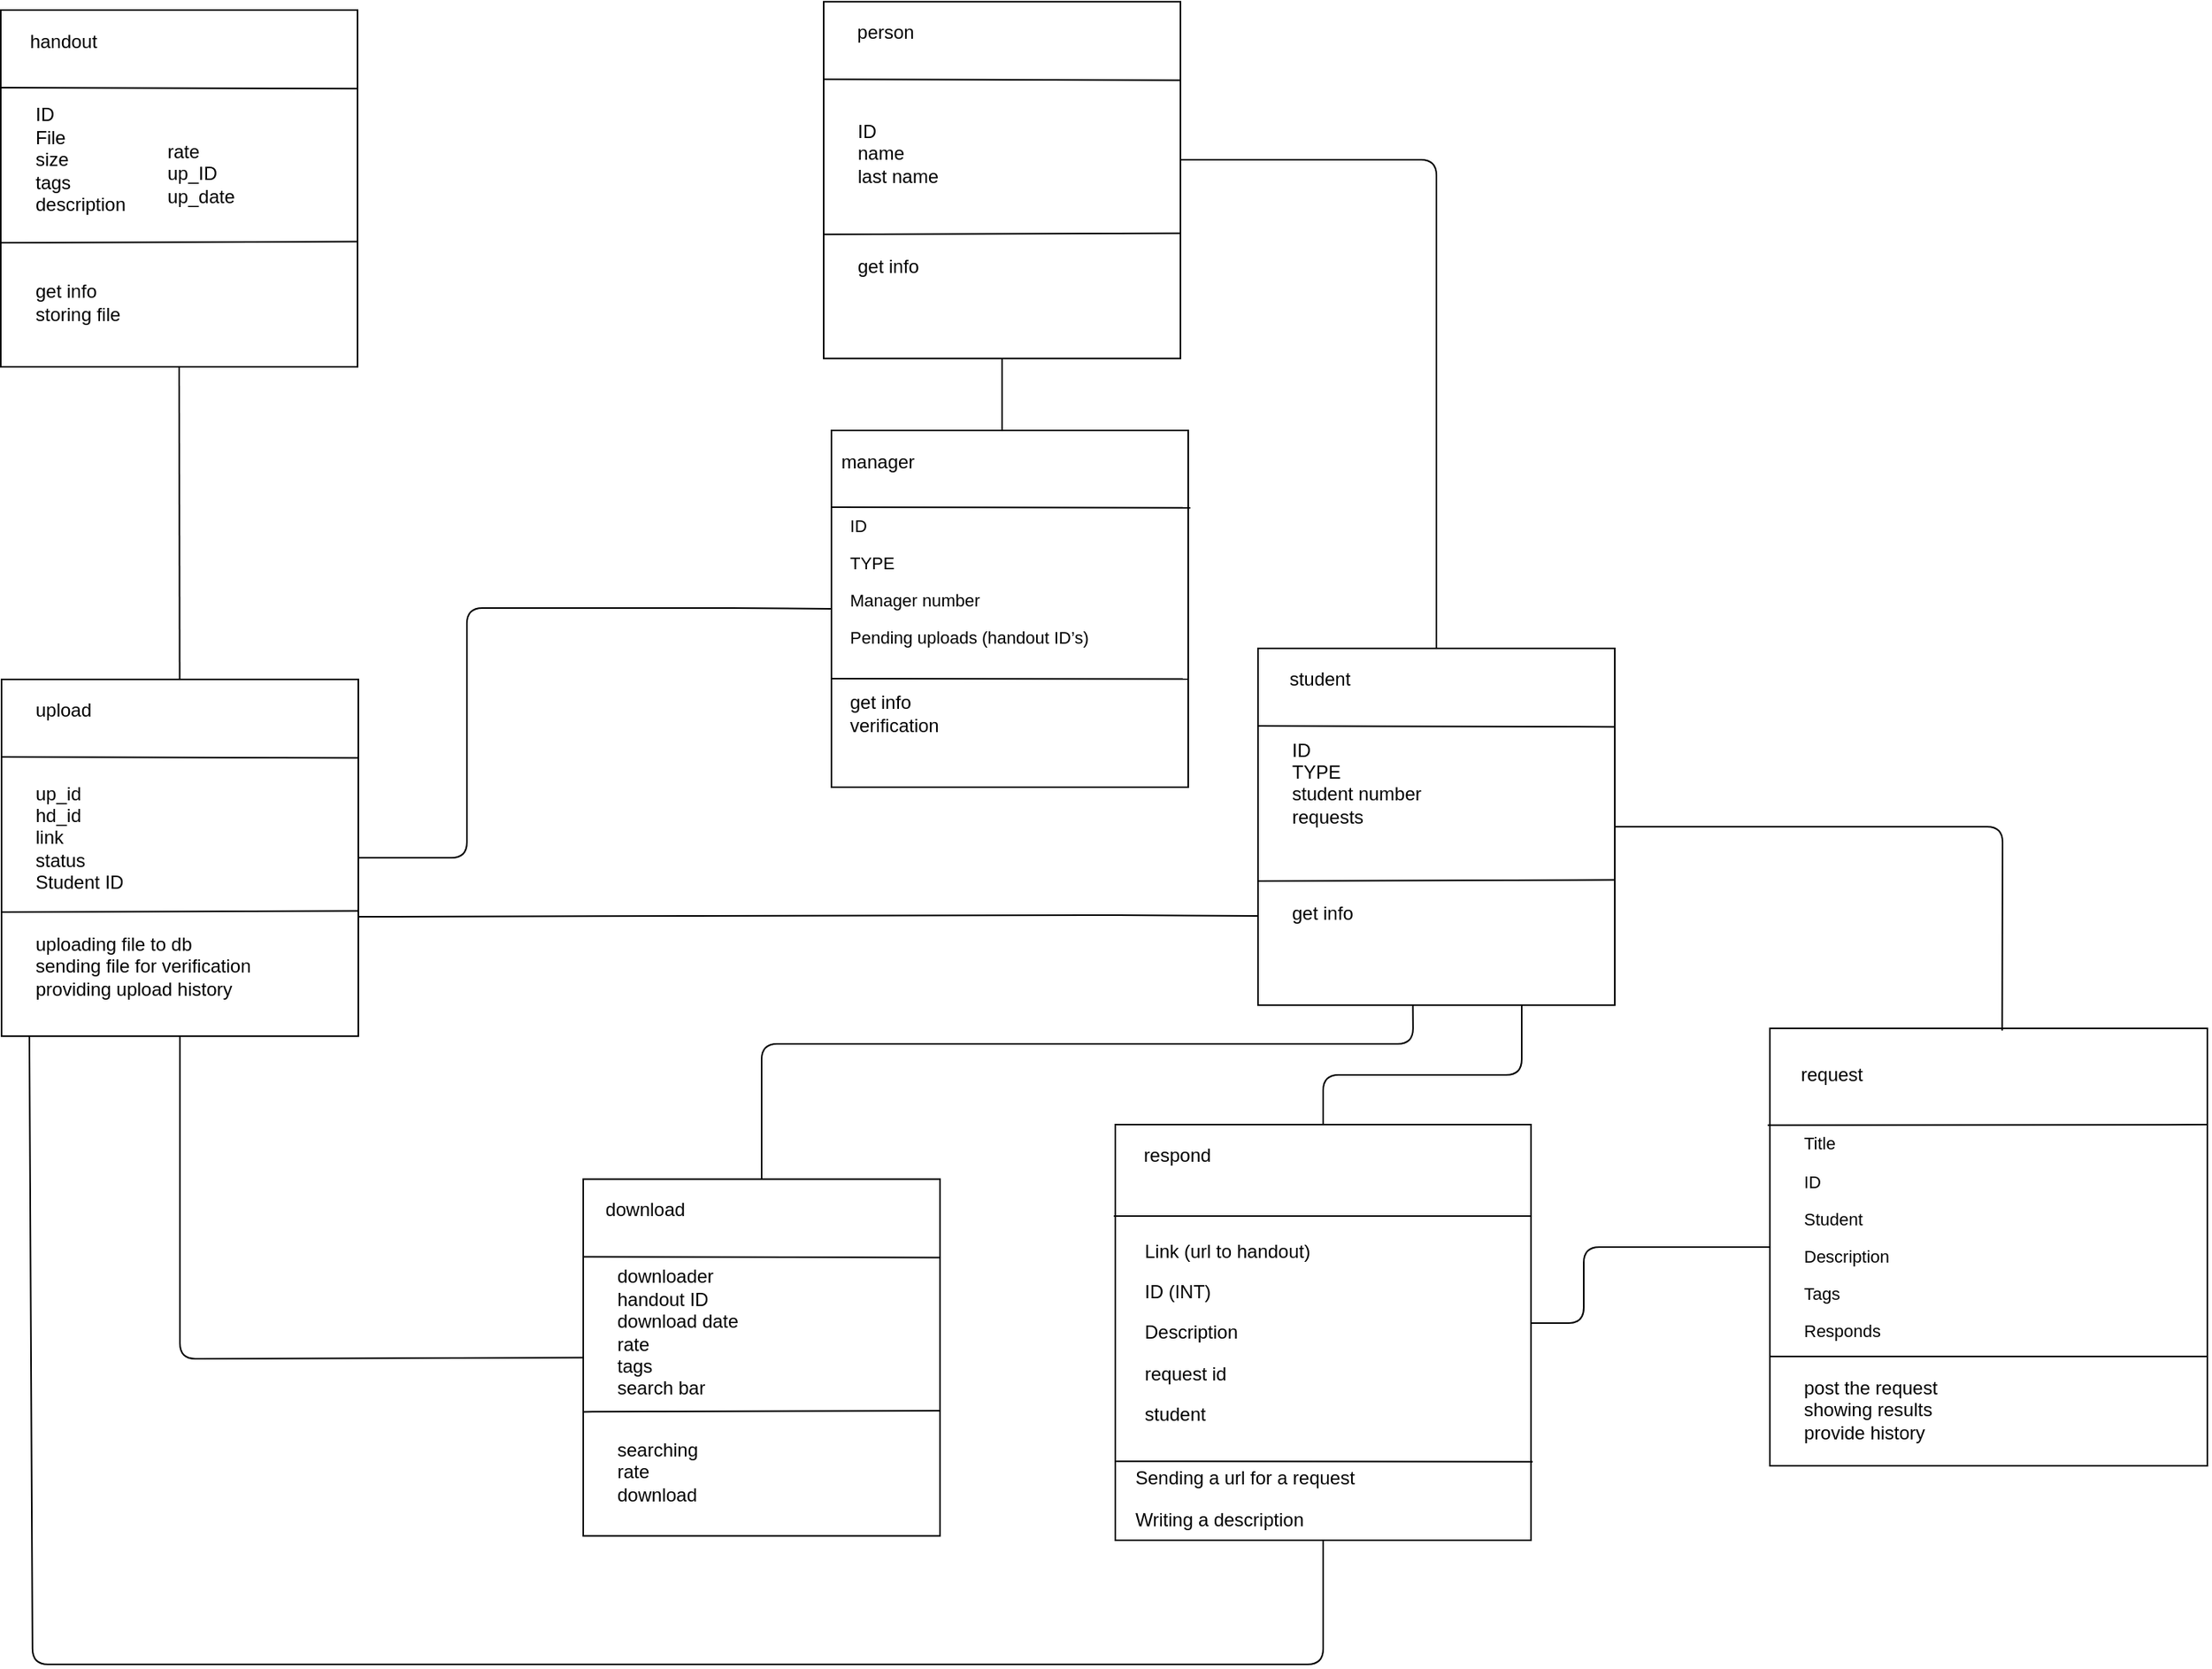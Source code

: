 <mxfile version="10.6.5" type="github"><diagram id="x0Y6FwCum36_pFBedUu7" name="Page-1"><mxGraphModel dx="2480" dy="1545" grid="1" gridSize="10" guides="1" tooltips="1" connect="1" arrows="1" fold="1" page="1" pageScale="1" pageWidth="1400" pageHeight="850" math="0" shadow="0"><root><mxCell id="0"/><mxCell id="1" parent="0"/><mxCell id="NPQ8uy8gYID_hzOmiEO4-10" value="" style="whiteSpace=wrap;html=1;aspect=fixed;" parent="1" vertex="1"><mxGeometry x="375" y="57.2" width="230" height="230" as="geometry"/></mxCell><mxCell id="NPQ8uy8gYID_hzOmiEO4-13" value="" style="endArrow=none;html=1;entryX=1.001;entryY=0.649;entryDx=0;entryDy=0;exitX=0;exitY=0.25;exitDx=0;exitDy=0;entryPerimeter=0;" parent="1" target="NPQ8uy8gYID_hzOmiEO4-10" edge="1"><mxGeometry width="50" height="50" relative="1" as="geometry"><mxPoint x="375" y="207.2" as="sourcePoint"/><mxPoint x="585" y="207.2" as="targetPoint"/></mxGeometry></mxCell><mxCell id="NPQ8uy8gYID_hzOmiEO4-14" value="" style="endArrow=none;html=1;entryX=1.001;entryY=0.22;entryDx=0;entryDy=0;exitX=0;exitY=0.25;exitDx=0;exitDy=0;entryPerimeter=0;" parent="1" target="NPQ8uy8gYID_hzOmiEO4-10" edge="1"><mxGeometry width="50" height="50" relative="1" as="geometry"><mxPoint x="375" y="107.2" as="sourcePoint"/><mxPoint x="585" y="107.2" as="targetPoint"/></mxGeometry></mxCell><mxCell id="NPQ8uy8gYID_hzOmiEO4-42" value="download" style="text;html=1;strokeColor=none;fillColor=none;align=center;verticalAlign=middle;whiteSpace=wrap;rounded=0;" parent="1" vertex="1"><mxGeometry x="395" y="67.2" width="40" height="20" as="geometry"/></mxCell><mxCell id="NPQ8uy8gYID_hzOmiEO4-43" value="downloader&amp;nbsp;&lt;br&gt;handout ID&lt;br&gt;download date&amp;nbsp;&lt;br&gt;rate&amp;nbsp;&lt;br&gt;tags&amp;nbsp;&lt;br&gt;search bar&lt;br&gt;" style="text;html=1;strokeColor=none;fillColor=none;align=left;verticalAlign=middle;whiteSpace=wrap;rounded=0;" parent="1" vertex="1"><mxGeometry x="395" y="117" width="90" height="77" as="geometry"/></mxCell><mxCell id="NPQ8uy8gYID_hzOmiEO4-44" value="searching&lt;br&gt;rate&lt;br&gt;download&amp;nbsp;" style="text;html=1;strokeColor=none;fillColor=none;align=left;verticalAlign=middle;whiteSpace=wrap;rounded=0;" parent="1" vertex="1"><mxGeometry x="395" y="217" width="130" height="57" as="geometry"/></mxCell><mxCell id="NPQ8uy8gYID_hzOmiEO4-45" value="" style="whiteSpace=wrap;html=1;aspect=fixed;" parent="1" vertex="1"><mxGeometry y="-265" width="230" height="230" as="geometry"/></mxCell><mxCell id="NPQ8uy8gYID_hzOmiEO4-46" value="" style="endArrow=none;html=1;entryX=1.001;entryY=0.649;entryDx=0;entryDy=0;exitX=0;exitY=0.25;exitDx=0;exitDy=0;entryPerimeter=0;" parent="1" target="NPQ8uy8gYID_hzOmiEO4-45" edge="1"><mxGeometry width="50" height="50" relative="1" as="geometry"><mxPoint y="-115" as="sourcePoint"/><mxPoint x="210" y="-115" as="targetPoint"/></mxGeometry></mxCell><mxCell id="NPQ8uy8gYID_hzOmiEO4-47" value="" style="endArrow=none;html=1;entryX=1.001;entryY=0.22;entryDx=0;entryDy=0;exitX=0;exitY=0.25;exitDx=0;exitDy=0;entryPerimeter=0;" parent="1" target="NPQ8uy8gYID_hzOmiEO4-45" edge="1"><mxGeometry width="50" height="50" relative="1" as="geometry"><mxPoint y="-215" as="sourcePoint"/><mxPoint x="210" y="-215" as="targetPoint"/></mxGeometry></mxCell><mxCell id="NPQ8uy8gYID_hzOmiEO4-48" value="upload" style="text;html=1;strokeColor=none;fillColor=none;align=center;verticalAlign=middle;whiteSpace=wrap;rounded=0;" parent="1" vertex="1"><mxGeometry x="20" y="-255" width="40" height="20" as="geometry"/></mxCell><mxCell id="NPQ8uy8gYID_hzOmiEO4-49" value="&lt;div style=&quot;text-align: left&quot;&gt;&lt;span&gt;up_id&lt;/span&gt;&lt;/div&gt;&lt;div style=&quot;text-align: left&quot;&gt;&lt;span&gt;hd_id&lt;/span&gt;&lt;/div&gt;&lt;div style=&quot;text-align: left&quot;&gt;&lt;span&gt;link&lt;/span&gt;&lt;/div&gt;&lt;div style=&quot;text-align: left&quot;&gt;&lt;span&gt;status&lt;/span&gt;&lt;/div&gt;&lt;div style=&quot;text-align: left&quot;&gt;&lt;span&gt;Student ID&amp;nbsp;&lt;/span&gt;&lt;span&gt;&lt;br&gt;&lt;/span&gt;&lt;/div&gt;" style="text;html=1;strokeColor=none;fillColor=none;align=left;verticalAlign=middle;whiteSpace=wrap;rounded=0;" parent="1" vertex="1"><mxGeometry x="20" y="-203" width="120" height="80" as="geometry"/></mxCell><mxCell id="NPQ8uy8gYID_hzOmiEO4-50" value="uploading file to db&lt;br&gt;sending file for verification&amp;nbsp;&lt;br&gt;providing upload history&amp;nbsp;&lt;br&gt;" style="text;html=1;strokeColor=none;fillColor=none;align=left;verticalAlign=middle;whiteSpace=wrap;rounded=0;" parent="1" vertex="1"><mxGeometry x="20" y="-105" width="190" height="50" as="geometry"/></mxCell><mxCell id="NPQ8uy8gYID_hzOmiEO4-51" value="" style="whiteSpace=wrap;html=1;aspect=fixed;" parent="1" vertex="1"><mxGeometry x="530" y="-701.882" width="230" height="230" as="geometry"/></mxCell><mxCell id="NPQ8uy8gYID_hzOmiEO4-52" value="" style="endArrow=none;html=1;entryX=1.001;entryY=0.649;entryDx=0;entryDy=0;exitX=0;exitY=0.25;exitDx=0;exitDy=0;entryPerimeter=0;" parent="1" target="NPQ8uy8gYID_hzOmiEO4-51" edge="1"><mxGeometry width="50" height="50" relative="1" as="geometry"><mxPoint x="530" y="-551.882" as="sourcePoint"/><mxPoint x="740" y="-551.882" as="targetPoint"/></mxGeometry></mxCell><mxCell id="NPQ8uy8gYID_hzOmiEO4-53" value="" style="endArrow=none;html=1;entryX=1.001;entryY=0.22;entryDx=0;entryDy=0;exitX=0;exitY=0.25;exitDx=0;exitDy=0;entryPerimeter=0;" parent="1" target="NPQ8uy8gYID_hzOmiEO4-51" edge="1"><mxGeometry width="50" height="50" relative="1" as="geometry"><mxPoint x="530" y="-651.882" as="sourcePoint"/><mxPoint x="740" y="-651.882" as="targetPoint"/></mxGeometry></mxCell><mxCell id="NPQ8uy8gYID_hzOmiEO4-54" value="person" style="text;html=1;strokeColor=none;fillColor=none;align=center;verticalAlign=middle;whiteSpace=wrap;rounded=0;" parent="1" vertex="1"><mxGeometry x="550" y="-691.882" width="40" height="20" as="geometry"/></mxCell><mxCell id="NPQ8uy8gYID_hzOmiEO4-55" value="ID&lt;br&gt;name&amp;nbsp;&lt;br&gt;last name&lt;br&gt;" style="text;html=1;strokeColor=none;fillColor=none;align=left;verticalAlign=middle;whiteSpace=wrap;rounded=0;" parent="1" vertex="1"><mxGeometry x="550" y="-641.382" width="70" height="75" as="geometry"/></mxCell><mxCell id="NPQ8uy8gYID_hzOmiEO4-56" value="get info&amp;nbsp;" style="text;html=1;strokeColor=none;fillColor=none;align=left;verticalAlign=middle;whiteSpace=wrap;rounded=0;" parent="1" vertex="1"><mxGeometry x="550" y="-541.382" width="90" height="20" as="geometry"/></mxCell><mxCell id="NPQ8uy8gYID_hzOmiEO4-57" value="" style="whiteSpace=wrap;html=1;aspect=fixed;" parent="1" vertex="1"><mxGeometry x="-0.5" y="-696.5" width="230" height="230" as="geometry"/></mxCell><mxCell id="NPQ8uy8gYID_hzOmiEO4-58" value="" style="endArrow=none;html=1;entryX=1.001;entryY=0.649;entryDx=0;entryDy=0;exitX=0;exitY=0.25;exitDx=0;exitDy=0;entryPerimeter=0;" parent="1" target="NPQ8uy8gYID_hzOmiEO4-57" edge="1"><mxGeometry width="50" height="50" relative="1" as="geometry"><mxPoint x="-0.5" y="-546.5" as="sourcePoint"/><mxPoint x="209.5" y="-546.5" as="targetPoint"/></mxGeometry></mxCell><mxCell id="NPQ8uy8gYID_hzOmiEO4-59" value="" style="endArrow=none;html=1;entryX=1.001;entryY=0.22;entryDx=0;entryDy=0;exitX=0;exitY=0.25;exitDx=0;exitDy=0;entryPerimeter=0;" parent="1" target="NPQ8uy8gYID_hzOmiEO4-57" edge="1"><mxGeometry width="50" height="50" relative="1" as="geometry"><mxPoint x="-0.5" y="-646.5" as="sourcePoint"/><mxPoint x="209.5" y="-646.5" as="targetPoint"/></mxGeometry></mxCell><mxCell id="NPQ8uy8gYID_hzOmiEO4-60" value="handout" style="text;html=1;strokeColor=none;fillColor=none;align=center;verticalAlign=middle;whiteSpace=wrap;rounded=0;" parent="1" vertex="1"><mxGeometry x="19.5" y="-686.5" width="40" height="20" as="geometry"/></mxCell><mxCell id="NPQ8uy8gYID_hzOmiEO4-61" value="ID&amp;nbsp;&lt;br&gt;File&amp;nbsp;&lt;br&gt;size&amp;nbsp;&lt;br&gt;tags&amp;nbsp;&lt;br&gt;description&lt;br&gt;&lt;br&gt;" style="text;html=1;strokeColor=none;fillColor=none;align=left;verticalAlign=middle;whiteSpace=wrap;rounded=0;" parent="1" vertex="1"><mxGeometry x="19.5" y="-636" width="40" height="86" as="geometry"/></mxCell><mxCell id="NPQ8uy8gYID_hzOmiEO4-62" value="get info&lt;br&gt;storing file&amp;nbsp;&lt;br&gt;" style="text;html=1;strokeColor=none;fillColor=none;align=left;verticalAlign=middle;whiteSpace=wrap;rounded=0;" parent="1" vertex="1"><mxGeometry x="19.5" y="-536" width="100" height="55" as="geometry"/></mxCell><mxCell id="NPQ8uy8gYID_hzOmiEO4-63" value="" style="whiteSpace=wrap;html=1;aspect=fixed;" parent="1" vertex="1"><mxGeometry x="535" y="-425.5" width="230" height="230" as="geometry"/></mxCell><mxCell id="NPQ8uy8gYID_hzOmiEO4-64" value="" style="endArrow=none;html=1;entryX=1.002;entryY=0.697;entryDx=0;entryDy=0;exitX=0;exitY=0.25;exitDx=0;exitDy=0;entryPerimeter=0;" parent="1" target="NPQ8uy8gYID_hzOmiEO4-63" edge="1"><mxGeometry width="50" height="50" relative="1" as="geometry"><mxPoint x="535" y="-265.5" as="sourcePoint"/><mxPoint x="765" y="-266" as="targetPoint"/></mxGeometry></mxCell><mxCell id="NPQ8uy8gYID_hzOmiEO4-65" value="" style="endArrow=none;html=1;entryX=1.006;entryY=0.217;entryDx=0;entryDy=0;entryPerimeter=0;" parent="1" target="NPQ8uy8gYID_hzOmiEO4-63" edge="1"><mxGeometry width="50" height="50" relative="1" as="geometry"><mxPoint x="535" y="-376" as="sourcePoint"/><mxPoint x="755" y="-375" as="targetPoint"/></mxGeometry></mxCell><mxCell id="NPQ8uy8gYID_hzOmiEO4-66" value="manager" style="text;html=1;strokeColor=none;fillColor=none;align=center;verticalAlign=middle;whiteSpace=wrap;rounded=0;" parent="1" vertex="1"><mxGeometry x="545" y="-415.5" width="40" height="20" as="geometry"/></mxCell><mxCell id="NPQ8uy8gYID_hzOmiEO4-67" value="&lt;p style=&quot;font-size: 11px;&quot;&gt;ID&lt;/p&gt;&lt;p style=&quot;font-size: 11px;&quot;&gt;&lt;span style=&quot;font-size: 11px;&quot;&gt;TYPE&lt;/span&gt;&lt;/p&gt;&lt;p style=&quot;font-size: 11px;&quot;&gt;Manager number&lt;/p&gt;&lt;p style=&quot;font-size: 11px;&quot;&gt;&lt;span style=&quot;font-size: 11px;&quot;&gt;Pending uploads (handout ID’s)&lt;/span&gt;&lt;/p&gt;" style="text;html=1;strokeColor=none;fillColor=none;align=left;verticalAlign=middle;whiteSpace=wrap;rounded=0;fontSize=11;" parent="1" vertex="1"><mxGeometry x="545" y="-365.5" width="180" height="75" as="geometry"/></mxCell><mxCell id="NPQ8uy8gYID_hzOmiEO4-68" value="get info&lt;br&gt;verification&amp;nbsp;&amp;nbsp;" style="text;html=1;strokeColor=none;fillColor=none;align=left;verticalAlign=middle;whiteSpace=wrap;rounded=0;" parent="1" vertex="1"><mxGeometry x="545" y="-265.5" width="150" height="45" as="geometry"/></mxCell><mxCell id="NPQ8uy8gYID_hzOmiEO4-71" value="" style="whiteSpace=wrap;html=1;aspect=fixed;" parent="1" vertex="1"><mxGeometry x="810" y="-285" width="230" height="230" as="geometry"/></mxCell><mxCell id="NPQ8uy8gYID_hzOmiEO4-72" value="" style="endArrow=none;html=1;entryX=1.001;entryY=0.649;entryDx=0;entryDy=0;exitX=0;exitY=0.25;exitDx=0;exitDy=0;entryPerimeter=0;" parent="1" target="NPQ8uy8gYID_hzOmiEO4-71" edge="1"><mxGeometry width="50" height="50" relative="1" as="geometry"><mxPoint x="810" y="-135" as="sourcePoint"/><mxPoint x="1020" y="-135" as="targetPoint"/></mxGeometry></mxCell><mxCell id="NPQ8uy8gYID_hzOmiEO4-73" value="" style="endArrow=none;html=1;entryX=1.001;entryY=0.22;entryDx=0;entryDy=0;exitX=0;exitY=0.25;exitDx=0;exitDy=0;entryPerimeter=0;" parent="1" target="NPQ8uy8gYID_hzOmiEO4-71" edge="1"><mxGeometry width="50" height="50" relative="1" as="geometry"><mxPoint x="810" y="-235" as="sourcePoint"/><mxPoint x="1020" y="-235" as="targetPoint"/></mxGeometry></mxCell><mxCell id="NPQ8uy8gYID_hzOmiEO4-74" value="student" style="text;html=1;strokeColor=none;fillColor=none;align=center;verticalAlign=middle;whiteSpace=wrap;rounded=0;" parent="1" vertex="1"><mxGeometry x="830" y="-275" width="40" height="20" as="geometry"/></mxCell><mxCell id="NPQ8uy8gYID_hzOmiEO4-75" value="ID&amp;nbsp;&lt;br&gt;TYPE&lt;br&gt;student number&lt;br&gt;requests&amp;nbsp;&lt;br&gt;&lt;br&gt;" style="text;html=1;strokeColor=none;fillColor=none;align=left;verticalAlign=middle;whiteSpace=wrap;rounded=0;" parent="1" vertex="1"><mxGeometry x="830" y="-224.5" width="180" height="66" as="geometry"/></mxCell><mxCell id="NPQ8uy8gYID_hzOmiEO4-76" value="get info" style="text;html=1;strokeColor=none;fillColor=none;align=left;verticalAlign=middle;whiteSpace=wrap;rounded=0;" parent="1" vertex="1"><mxGeometry x="830" y="-124.5" width="100" height="20" as="geometry"/></mxCell><mxCell id="NPQ8uy8gYID_hzOmiEO4-77" value="" style="whiteSpace=wrap;html=1;aspect=fixed;" parent="1" vertex="1"><mxGeometry x="718" y="22" width="268" height="268" as="geometry"/></mxCell><mxCell id="NPQ8uy8gYID_hzOmiEO4-78" value="" style="endArrow=none;html=1;entryX=1.004;entryY=0.811;entryDx=0;entryDy=0;entryPerimeter=0;exitX=0.002;exitY=0.81;exitDx=0;exitDy=0;exitPerimeter=0;" parent="1" source="NPQ8uy8gYID_hzOmiEO4-77" target="NPQ8uy8gYID_hzOmiEO4-77" edge="1"><mxGeometry width="50" height="50" relative="1" as="geometry"><mxPoint x="717" y="240" as="sourcePoint"/><mxPoint x="927.5" y="172" as="targetPoint"/></mxGeometry></mxCell><mxCell id="NPQ8uy8gYID_hzOmiEO4-79" value="" style="endArrow=none;html=1;entryX=1.001;entryY=0.22;entryDx=0;entryDy=0;entryPerimeter=0;" parent="1" target="NPQ8uy8gYID_hzOmiEO4-77" edge="1"><mxGeometry width="50" height="50" relative="1" as="geometry"><mxPoint x="717" y="81" as="sourcePoint"/><mxPoint x="927.5" y="72" as="targetPoint"/></mxGeometry></mxCell><mxCell id="NPQ8uy8gYID_hzOmiEO4-80" value="respond" style="text;html=1;strokeColor=none;fillColor=none;align=center;verticalAlign=middle;whiteSpace=wrap;rounded=0;" parent="1" vertex="1"><mxGeometry x="737.5" y="32" width="40" height="20" as="geometry"/></mxCell><mxCell id="NPQ8uy8gYID_hzOmiEO4-81" value="&lt;p&gt;Link (url to handout)&lt;/p&gt;&lt;p&gt;ID (INT)&lt;/p&gt;&lt;p&gt;Description&lt;/p&gt;&lt;p&gt;request id&amp;nbsp;&amp;nbsp;&lt;/p&gt;&lt;p&gt;student&amp;nbsp;&lt;/p&gt;" style="text;html=1;strokeColor=none;fillColor=none;align=left;verticalAlign=middle;whiteSpace=wrap;rounded=0;" parent="1" vertex="1"><mxGeometry x="735" y="121" width="173" height="70" as="geometry"/></mxCell><mxCell id="NPQ8uy8gYID_hzOmiEO4-82" value="&lt;p&gt;Sending a url for a request &lt;/p&gt;&lt;p&gt;Writing a description&amp;nbsp;&lt;/p&gt;" style="text;html=1;strokeColor=none;fillColor=none;align=left;verticalAlign=middle;whiteSpace=wrap;rounded=0;" parent="1" vertex="1"><mxGeometry x="728.5" y="239" width="163" height="48" as="geometry"/></mxCell><mxCell id="NPQ8uy8gYID_hzOmiEO4-88" value="" style="whiteSpace=wrap;html=1;aspect=fixed;" parent="1" vertex="1"><mxGeometry x="1140" y="-40" width="282" height="282" as="geometry"/></mxCell><mxCell id="NPQ8uy8gYID_hzOmiEO4-89" value="" style="endArrow=none;html=1;entryX=1;entryY=0.75;entryDx=0;entryDy=0;exitX=0;exitY=0.75;exitDx=0;exitDy=0;" parent="1" source="NPQ8uy8gYID_hzOmiEO4-88" target="NPQ8uy8gYID_hzOmiEO4-88" edge="1"><mxGeometry width="50" height="50" relative="1" as="geometry"><mxPoint x="1140" y="162.0" as="sourcePoint"/><mxPoint x="1350" y="162" as="targetPoint"/></mxGeometry></mxCell><mxCell id="NPQ8uy8gYID_hzOmiEO4-90" value="" style="endArrow=none;html=1;entryX=1.001;entryY=0.22;entryDx=0;entryDy=0;exitX=-0.005;exitY=0.221;exitDx=0;exitDy=0;entryPerimeter=0;exitPerimeter=0;" parent="1" source="NPQ8uy8gYID_hzOmiEO4-88" target="NPQ8uy8gYID_hzOmiEO4-88" edge="1"><mxGeometry width="50" height="50" relative="1" as="geometry"><mxPoint x="1140" y="62.0" as="sourcePoint"/><mxPoint x="1350" y="62" as="targetPoint"/></mxGeometry></mxCell><mxCell id="NPQ8uy8gYID_hzOmiEO4-91" value="request" style="text;html=1;strokeColor=none;fillColor=none;align=center;verticalAlign=middle;whiteSpace=wrap;rounded=0;" parent="1" vertex="1"><mxGeometry x="1160" y="-20" width="40" height="20" as="geometry"/></mxCell><mxCell id="NPQ8uy8gYID_hzOmiEO4-92" value="&lt;p style=&quot;font-size: 11px;&quot;&gt;Title&amp;nbsp;&lt;/p&gt;&lt;p style=&quot;font-size: 11px;&quot;&gt;ID&amp;nbsp;&lt;/p&gt;&lt;p style=&quot;font-size: 11px;&quot;&gt;Student&amp;nbsp;&lt;/p&gt;&lt;p style=&quot;font-size: 11px;&quot;&gt;Description&amp;nbsp;&lt;/p&gt;&lt;p style=&quot;font-size: 11px;&quot;&gt;Tags&amp;nbsp;&lt;/p&gt;&lt;p style=&quot;font-size: 11px;&quot;&gt;Responds&amp;nbsp;&lt;/p&gt;" style="text;html=1;strokeColor=none;fillColor=none;align=left;verticalAlign=middle;whiteSpace=wrap;rounded=0;fontSize=11;" parent="1" vertex="1"><mxGeometry x="1160" y="30" width="200" height="130" as="geometry"/></mxCell><mxCell id="NPQ8uy8gYID_hzOmiEO4-93" value="post the request&lt;br&gt;showing results&lt;br&gt;provide history&amp;nbsp;&amp;nbsp;" style="text;html=1;strokeColor=none;fillColor=none;align=left;verticalAlign=middle;whiteSpace=wrap;rounded=0;" parent="1" vertex="1"><mxGeometry x="1160" y="182" width="200" height="48" as="geometry"/></mxCell><mxCell id="NPQ8uy8gYID_hzOmiEO4-94" value="rate&lt;br&gt;up_ID&lt;br&gt;up_date&amp;nbsp;&lt;br&gt;" style="text;html=1;strokeColor=none;fillColor=none;align=left;verticalAlign=middle;whiteSpace=wrap;rounded=0;" parent="1" vertex="1"><mxGeometry x="104.5" y="-634.5" width="40" height="86" as="geometry"/></mxCell><mxCell id="NPQ8uy8gYID_hzOmiEO4-97" value="" style="endArrow=none;html=1;entryX=0.5;entryY=1;entryDx=0;entryDy=0;" parent="1" source="NPQ8uy8gYID_hzOmiEO4-45" target="NPQ8uy8gYID_hzOmiEO4-57" edge="1"><mxGeometry width="50" height="50" relative="1" as="geometry"><mxPoint x="10" y="460" as="sourcePoint"/><mxPoint x="60" y="410" as="targetPoint"/></mxGeometry></mxCell><mxCell id="NPQ8uy8gYID_hzOmiEO4-98" value="" style="endArrow=none;html=1;entryX=0.5;entryY=1;entryDx=0;entryDy=0;" parent="1" target="NPQ8uy8gYID_hzOmiEO4-51" edge="1"><mxGeometry width="50" height="50" relative="1" as="geometry"><mxPoint x="645" y="-425" as="sourcePoint"/><mxPoint x="640.294" y="-458.794" as="targetPoint"/></mxGeometry></mxCell><mxCell id="NPQ8uy8gYID_hzOmiEO4-100" value="" style="endArrow=none;html=1;exitX=0.5;exitY=0;exitDx=0;exitDy=0;entryX=1;entryY=0.443;entryDx=0;entryDy=0;entryPerimeter=0;" parent="1" source="NPQ8uy8gYID_hzOmiEO4-71" target="NPQ8uy8gYID_hzOmiEO4-51" edge="1"><mxGeometry width="50" height="50" relative="1" as="geometry"><mxPoint x="949.794" y="-313" as="sourcePoint"/><mxPoint x="950" y="-610" as="targetPoint"/><Array as="points"><mxPoint x="925" y="-600"/></Array></mxGeometry></mxCell><mxCell id="NPQ8uy8gYID_hzOmiEO4-102" value="" style="endArrow=none;html=1;entryX=0;entryY=0.5;entryDx=0;entryDy=0;exitX=1;exitY=0.5;exitDx=0;exitDy=0;" parent="1" source="NPQ8uy8gYID_hzOmiEO4-45" target="NPQ8uy8gYID_hzOmiEO4-63" edge="1"><mxGeometry width="50" height="50" relative="1" as="geometry"><mxPoint x="380.123" y="160" as="sourcePoint"/><mxPoint x="380.294" y="-0.294" as="targetPoint"/><Array as="points"><mxPoint x="300" y="-150"/><mxPoint x="300" y="-311"/><mxPoint x="480" y="-311"/></Array></mxGeometry></mxCell><mxCell id="NPQ8uy8gYID_hzOmiEO4-104" value="" style="endArrow=none;html=1;entryX=0;entryY=0.75;entryDx=0;entryDy=0;" parent="1" target="NPQ8uy8gYID_hzOmiEO4-71" edge="1"><mxGeometry width="50" height="50" relative="1" as="geometry"><mxPoint x="230" y="-112" as="sourcePoint"/><mxPoint x="539.5" y="-102.206" as="targetPoint"/><Array as="points"><mxPoint x="710" y="-113"/></Array></mxGeometry></mxCell><mxCell id="NPQ8uy8gYID_hzOmiEO4-105" value="" style="endArrow=none;html=1;exitX=0.5;exitY=0;exitDx=0;exitDy=0;entryX=0.434;entryY=0.999;entryDx=0;entryDy=0;entryPerimeter=0;" parent="1" source="NPQ8uy8gYID_hzOmiEO4-10" target="NPQ8uy8gYID_hzOmiEO4-71" edge="1"><mxGeometry width="50" height="50" relative="1" as="geometry"><mxPoint x="240.088" y="332.5" as="sourcePoint"/><mxPoint x="910" y="-50" as="targetPoint"/><Array as="points"><mxPoint x="490" y="-30"/><mxPoint x="910" y="-30"/></Array></mxGeometry></mxCell><mxCell id="NPQ8uy8gYID_hzOmiEO4-106" value="" style="endArrow=none;html=1;entryX=0;entryY=0.5;entryDx=0;entryDy=0;exitX=0.5;exitY=1;exitDx=0;exitDy=0;" parent="1" source="NPQ8uy8gYID_hzOmiEO4-45" target="NPQ8uy8gYID_hzOmiEO4-10" edge="1"><mxGeometry width="50" height="50" relative="1" as="geometry"><mxPoint x="255.088" y="51.853" as="sourcePoint"/><mxPoint x="715.088" y="-61.088" as="targetPoint"/><Array as="points"><mxPoint x="115" y="173"/></Array></mxGeometry></mxCell><mxCell id="NPQ8uy8gYID_hzOmiEO4-107" value="" style="endArrow=none;html=1;entryX=0.5;entryY=1;entryDx=0;entryDy=0;exitX=0.078;exitY=1;exitDx=0;exitDy=0;exitPerimeter=0;" parent="1" source="NPQ8uy8gYID_hzOmiEO4-45" target="NPQ8uy8gYID_hzOmiEO4-77" edge="1"><mxGeometry width="50" height="50" relative="1" as="geometry"><mxPoint x="20" y="-40" as="sourcePoint"/><mxPoint x="880" y="360" as="targetPoint"/><Array as="points"><mxPoint x="20" y="370"/><mxPoint x="852" y="370"/></Array></mxGeometry></mxCell><mxCell id="NPQ8uy8gYID_hzOmiEO4-109" value="" style="endArrow=none;html=1;entryX=1;entryY=0.5;entryDx=0;entryDy=0;exitX=0.531;exitY=0.005;exitDx=0;exitDy=0;exitPerimeter=0;" parent="1" source="NPQ8uy8gYID_hzOmiEO4-88" target="NPQ8uy8gYID_hzOmiEO4-71" edge="1"><mxGeometry width="50" height="50" relative="1" as="geometry"><mxPoint x="1300" y="-80" as="sourcePoint"/><mxPoint x="1750.429" y="-271.429" as="targetPoint"/><Array as="points"><mxPoint x="1290" y="-170"/></Array></mxGeometry></mxCell><mxCell id="NPQ8uy8gYID_hzOmiEO4-110" value="" style="endArrow=none;html=1;exitX=0.5;exitY=0;exitDx=0;exitDy=0;entryX=0.434;entryY=0.999;entryDx=0;entryDy=0;entryPerimeter=0;" parent="1" source="NPQ8uy8gYID_hzOmiEO4-77" edge="1"><mxGeometry width="50" height="50" relative="1" as="geometry"><mxPoint x="560" y="57" as="sourcePoint"/><mxPoint x="980" y="-55" as="targetPoint"/><Array as="points"><mxPoint x="852" y="-10"/><mxPoint x="980" y="-10"/></Array></mxGeometry></mxCell><mxCell id="NPQ8uy8gYID_hzOmiEO4-111" value="" style="endArrow=none;html=1;entryX=0;entryY=0.5;entryDx=0;entryDy=0;" parent="1" target="NPQ8uy8gYID_hzOmiEO4-88" edge="1"><mxGeometry width="50" height="50" relative="1" as="geometry"><mxPoint x="986" y="150" as="sourcePoint"/><mxPoint x="1097" y="67" as="targetPoint"/><Array as="points"><mxPoint x="1020" y="150"/><mxPoint x="1020" y="101"/></Array></mxGeometry></mxCell></root></mxGraphModel></diagram></mxfile>